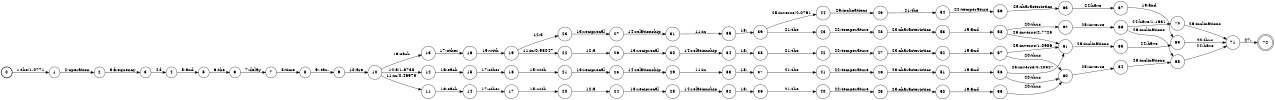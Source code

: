 digraph FST {
rankdir = LR;
size = "8.5,11";
label = "";
center = 1;
orientation = Portrait;
ranksep = "0.4";
nodesep = "0.25";
0 [label = "0", shape = circle, style = bold, fontsize = 14]
	0 -> 1 [label = "1:the/1.0771", fontsize = 14];
1 [label = "1", shape = circle, style = solid, fontsize = 14]
	1 -> 2 [label = "2:operation", fontsize = 14];
2 [label = "2", shape = circle, style = solid, fontsize = 14]
	2 -> 3 [label = "3:frequency", fontsize = 14];
3 [label = "3", shape = circle, style = solid, fontsize = 14]
	3 -> 4 [label = "4:f", fontsize = 14];
4 [label = "4", shape = circle, style = solid, fontsize = 14]
	4 -> 5 [label = "5:and", fontsize = 14];
5 [label = "5", shape = circle, style = solid, fontsize = 14]
	5 -> 6 [label = "6:the", fontsize = 14];
6 [label = "6", shape = circle, style = solid, fontsize = 14]
	6 -> 7 [label = "7:delay", fontsize = 14];
7 [label = "7", shape = circle, style = solid, fontsize = 14]
	7 -> 8 [label = "8:time", fontsize = 14];
8 [label = "8", shape = circle, style = solid, fontsize = 14]
	8 -> 9 [label = "9:.tau.", fontsize = 14];
9 [label = "9", shape = circle, style = solid, fontsize = 14]
	9 -> 10 [label = "10:are", fontsize = 14];
10 [label = "10", shape = circle, style = solid, fontsize = 14]
	10 -> 11 [label = "11:in/0.46973", fontsize = 14];
	10 -> 12 [label = "12:a/1.6738", fontsize = 14];
	10 -> 13 [label = "16:each", fontsize = 14];
11 [label = "11", shape = circle, style = solid, fontsize = 14]
	11 -> 14 [label = "16:each", fontsize = 14];
12 [label = "12", shape = circle, style = solid, fontsize = 14]
	12 -> 15 [label = "16:each", fontsize = 14];
13 [label = "13", shape = circle, style = solid, fontsize = 14]
	13 -> 16 [label = "17:other", fontsize = 14];
14 [label = "14", shape = circle, style = solid, fontsize = 14]
	14 -> 17 [label = "17:other", fontsize = 14];
15 [label = "15", shape = circle, style = solid, fontsize = 14]
	15 -> 18 [label = "17:other", fontsize = 14];
16 [label = "16", shape = circle, style = solid, fontsize = 14]
	16 -> 19 [label = "15:with", fontsize = 14];
17 [label = "17", shape = circle, style = solid, fontsize = 14]
	17 -> 20 [label = "15:with", fontsize = 14];
18 [label = "18", shape = circle, style = solid, fontsize = 14]
	18 -> 21 [label = "15:with", fontsize = 14];
19 [label = "19", shape = circle, style = solid, fontsize = 14]
	19 -> 22 [label = "11:in/0.98047", fontsize = 14];
	19 -> 23 [label = "12:a", fontsize = 14];
20 [label = "20", shape = circle, style = solid, fontsize = 14]
	20 -> 24 [label = "12:a", fontsize = 14];
21 [label = "21", shape = circle, style = solid, fontsize = 14]
	21 -> 25 [label = "13:reciprocal", fontsize = 14];
22 [label = "22", shape = circle, style = solid, fontsize = 14]
	22 -> 26 [label = "12:a", fontsize = 14];
23 [label = "23", shape = circle, style = solid, fontsize = 14]
	23 -> 27 [label = "13:reciprocal", fontsize = 14];
24 [label = "24", shape = circle, style = solid, fontsize = 14]
	24 -> 28 [label = "13:reciprocal", fontsize = 14];
25 [label = "25", shape = circle, style = solid, fontsize = 14]
	25 -> 29 [label = "14:relationship", fontsize = 14];
26 [label = "26", shape = circle, style = solid, fontsize = 14]
	26 -> 30 [label = "13:reciprocal", fontsize = 14];
27 [label = "27", shape = circle, style = solid, fontsize = 14]
	27 -> 31 [label = "14:relationship", fontsize = 14];
28 [label = "28", shape = circle, style = solid, fontsize = 14]
	28 -> 32 [label = "14:relationship", fontsize = 14];
29 [label = "29", shape = circle, style = solid, fontsize = 14]
	29 -> 33 [label = "11:in", fontsize = 14];
30 [label = "30", shape = circle, style = solid, fontsize = 14]
	30 -> 34 [label = "14:relationship", fontsize = 14];
31 [label = "31", shape = circle, style = solid, fontsize = 14]
	31 -> 35 [label = "11:in", fontsize = 14];
32 [label = "32", shape = circle, style = solid, fontsize = 14]
	32 -> 36 [label = "18:,", fontsize = 14];
33 [label = "33", shape = circle, style = solid, fontsize = 14]
	33 -> 37 [label = "18:,", fontsize = 14];
34 [label = "34", shape = circle, style = solid, fontsize = 14]
	34 -> 38 [label = "18:,", fontsize = 14];
35 [label = "35", shape = circle, style = solid, fontsize = 14]
	35 -> 39 [label = "18:,", fontsize = 14];
36 [label = "36", shape = circle, style = solid, fontsize = 14]
	36 -> 40 [label = "21:the", fontsize = 14];
37 [label = "37", shape = circle, style = solid, fontsize = 14]
	37 -> 41 [label = "21:the", fontsize = 14];
38 [label = "38", shape = circle, style = solid, fontsize = 14]
	38 -> 42 [label = "21:the", fontsize = 14];
39 [label = "39", shape = circle, style = solid, fontsize = 14]
	39 -> 43 [label = "21:the", fontsize = 14];
	39 -> 44 [label = "25:inverse/2.0791", fontsize = 14];
40 [label = "40", shape = circle, style = solid, fontsize = 14]
	40 -> 45 [label = "22:temperature", fontsize = 14];
41 [label = "41", shape = circle, style = solid, fontsize = 14]
	41 -> 46 [label = "22:temperature", fontsize = 14];
42 [label = "42", shape = circle, style = solid, fontsize = 14]
	42 -> 47 [label = "22:temperature", fontsize = 14];
43 [label = "43", shape = circle, style = solid, fontsize = 14]
	43 -> 48 [label = "22:temperature", fontsize = 14];
44 [label = "44", shape = circle, style = solid, fontsize = 14]
	44 -> 49 [label = "26:inclinations", fontsize = 14];
45 [label = "45", shape = circle, style = solid, fontsize = 14]
	45 -> 50 [label = "23:characteristics", fontsize = 14];
46 [label = "46", shape = circle, style = solid, fontsize = 14]
	46 -> 51 [label = "23:characteristics", fontsize = 14];
47 [label = "47", shape = circle, style = solid, fontsize = 14]
	47 -> 52 [label = "23:characteristics", fontsize = 14];
48 [label = "48", shape = circle, style = solid, fontsize = 14]
	48 -> 53 [label = "23:characteristics", fontsize = 14];
49 [label = "49", shape = circle, style = solid, fontsize = 14]
	49 -> 54 [label = "21:the", fontsize = 14];
50 [label = "50", shape = circle, style = solid, fontsize = 14]
	50 -> 55 [label = "19:and", fontsize = 14];
51 [label = "51", shape = circle, style = solid, fontsize = 14]
	51 -> 56 [label = "19:and", fontsize = 14];
52 [label = "52", shape = circle, style = solid, fontsize = 14]
	52 -> 57 [label = "19:and", fontsize = 14];
53 [label = "53", shape = circle, style = solid, fontsize = 14]
	53 -> 58 [label = "19:and", fontsize = 14];
54 [label = "54", shape = circle, style = solid, fontsize = 14]
	54 -> 59 [label = "22:temperature", fontsize = 14];
55 [label = "55", shape = circle, style = solid, fontsize = 14]
	55 -> 60 [label = "20:thus", fontsize = 14];
56 [label = "56", shape = circle, style = solid, fontsize = 14]
	56 -> 60 [label = "20:thus", fontsize = 14];
	56 -> 61 [label = "25:inverse/0.40527", fontsize = 14];
57 [label = "57", shape = circle, style = solid, fontsize = 14]
	57 -> 60 [label = "20:thus", fontsize = 14];
	57 -> 61 [label = "25:inverse/1.0986", fontsize = 14];
58 [label = "58", shape = circle, style = solid, fontsize = 14]
	58 -> 62 [label = "20:thus", fontsize = 14];
	58 -> 61 [label = "25:inverse/2.7725", fontsize = 14];
59 [label = "59", shape = circle, style = solid, fontsize = 14]
	59 -> 63 [label = "23:characteristics", fontsize = 14];
60 [label = "60", shape = circle, style = solid, fontsize = 14]
	60 -> 64 [label = "25:inverse", fontsize = 14];
61 [label = "61", shape = circle, style = solid, fontsize = 14]
	61 -> 65 [label = "26:inclinations", fontsize = 14];
62 [label = "62", shape = circle, style = solid, fontsize = 14]
	62 -> 66 [label = "25:inverse", fontsize = 14];
63 [label = "63", shape = circle, style = solid, fontsize = 14]
	63 -> 67 [label = "24:have", fontsize = 14];
64 [label = "64", shape = circle, style = solid, fontsize = 14]
	64 -> 68 [label = "26:inclinations", fontsize = 14];
65 [label = "65", shape = circle, style = solid, fontsize = 14]
	65 -> 69 [label = "24:have", fontsize = 14];
66 [label = "66", shape = circle, style = solid, fontsize = 14]
	66 -> 70 [label = "24:have/1.1631", fontsize = 14];
	66 -> 68 [label = "26:inclinations", fontsize = 14];
67 [label = "67", shape = circle, style = solid, fontsize = 14]
	67 -> 69 [label = "19:and", fontsize = 14];
68 [label = "68", shape = circle, style = solid, fontsize = 14]
	68 -> 71 [label = "24:have", fontsize = 14];
69 [label = "69", shape = circle, style = solid, fontsize = 14]
	69 -> 71 [label = "20:thus", fontsize = 14];
70 [label = "70", shape = circle, style = solid, fontsize = 14]
	70 -> 71 [label = "26:inclinations", fontsize = 14];
71 [label = "71", shape = circle, style = solid, fontsize = 14]
	71 -> 72 [label = "27:.", fontsize = 14];
72 [label = "72", shape = doublecircle, style = solid, fontsize = 14]
}
